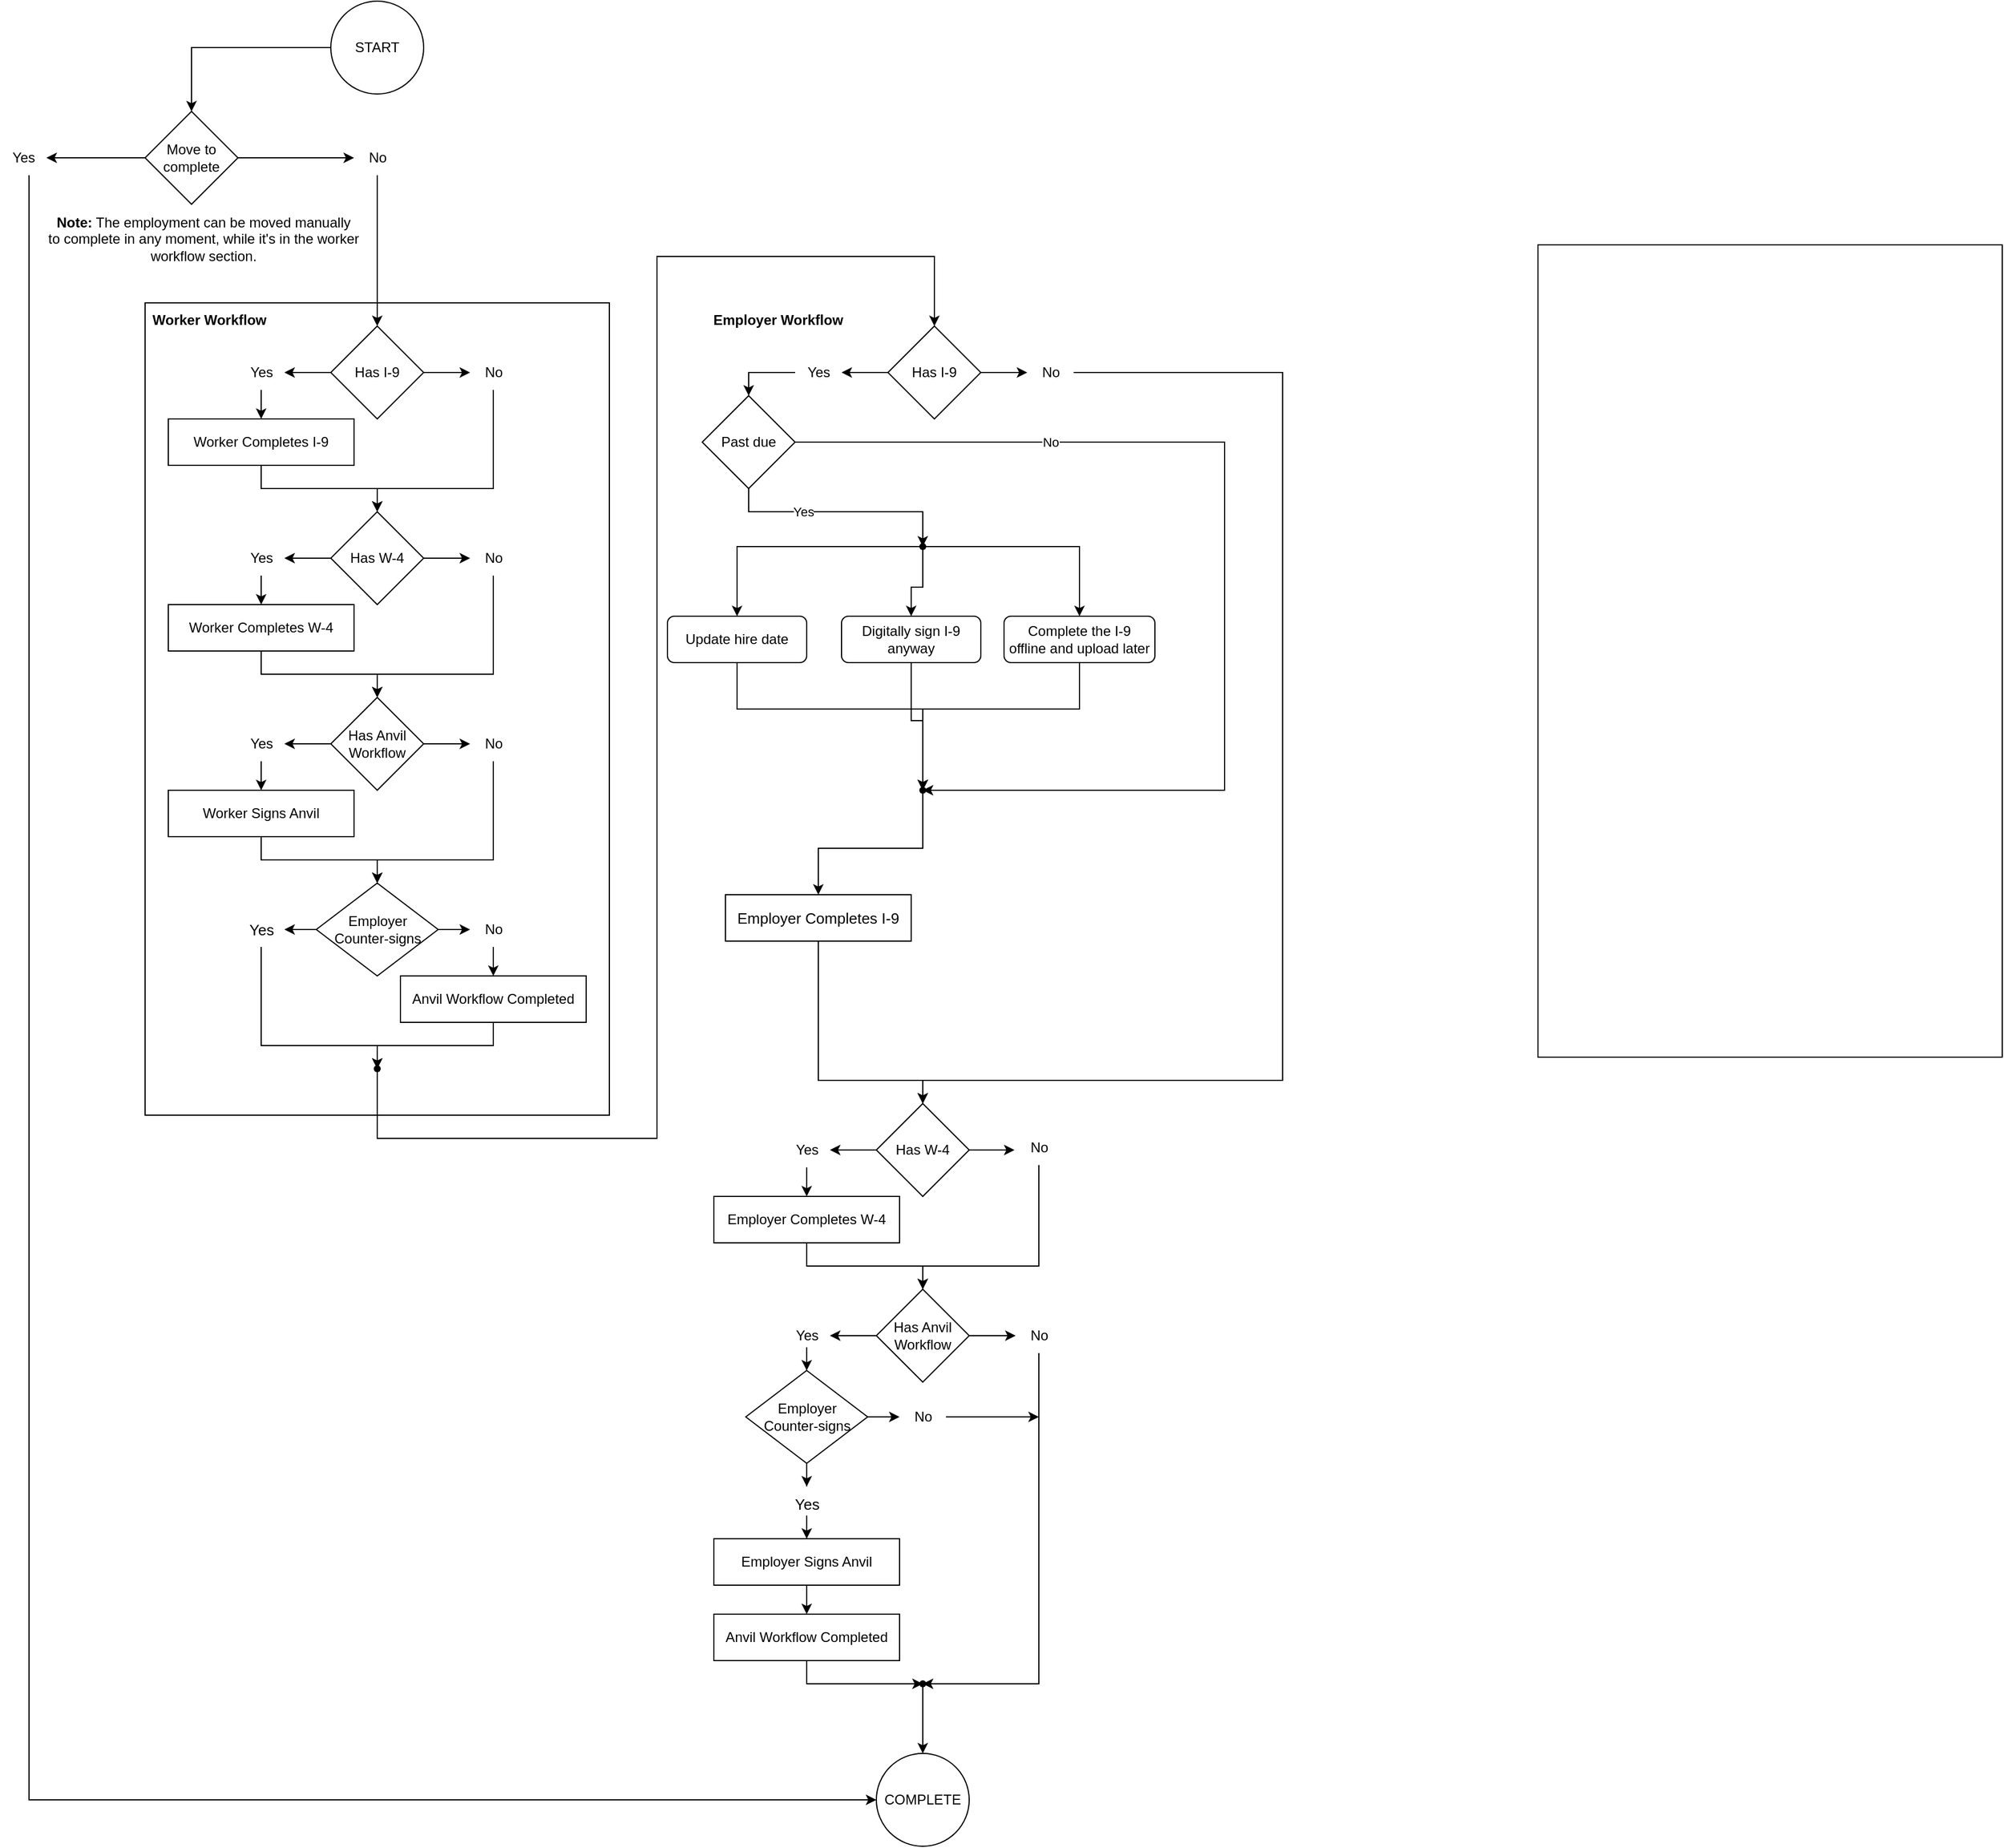 <mxfile version="24.6.0" type="github">
  <diagram name="Page-1" id="mbVQlB_5lh4jTQNmV8JY">
    <mxGraphModel dx="1434" dy="1894" grid="1" gridSize="10" guides="1" tooltips="1" connect="1" arrows="1" fold="1" page="1" pageScale="1" pageWidth="850" pageHeight="1100" math="0" shadow="0">
      <root>
        <mxCell id="0" />
        <mxCell id="1" parent="0" />
        <mxCell id="wu20T2DJF-u065mbQEqq-54" value="" style="whiteSpace=wrap;html=1;" vertex="1" parent="1">
          <mxGeometry x="1360" y="130" width="400" height="700" as="geometry" />
        </mxCell>
        <mxCell id="wu20T2DJF-u065mbQEqq-53" value="" style="whiteSpace=wrap;html=1;" vertex="1" parent="1">
          <mxGeometry x="160" y="180" width="400" height="700" as="geometry" />
        </mxCell>
        <mxCell id="wu20T2DJF-u065mbQEqq-4" style="edgeStyle=orthogonalEdgeStyle;rounded=0;orthogonalLoop=1;jettySize=auto;html=1;" edge="1" parent="1" source="wu20T2DJF-u065mbQEqq-107" target="wu20T2DJF-u065mbQEqq-109">
          <mxGeometry relative="1" as="geometry">
            <mxPoint x="360" y="80" as="targetPoint" />
          </mxGeometry>
        </mxCell>
        <mxCell id="wu20T2DJF-u065mbQEqq-1" value="&lt;div&gt;START&lt;/div&gt;" style="ellipse;whiteSpace=wrap;html=1;" vertex="1" parent="1">
          <mxGeometry x="320" y="-80" width="80" height="80" as="geometry" />
        </mxCell>
        <mxCell id="wu20T2DJF-u065mbQEqq-2" value="&lt;div&gt;COMPLETE&lt;/div&gt;" style="ellipse;whiteSpace=wrap;html=1;" vertex="1" parent="1">
          <mxGeometry x="790" y="1430" width="80" height="80" as="geometry" />
        </mxCell>
        <mxCell id="wu20T2DJF-u065mbQEqq-7" style="edgeStyle=orthogonalEdgeStyle;rounded=0;orthogonalLoop=1;jettySize=auto;html=1;exitX=0;exitY=0.5;exitDx=0;exitDy=0;" edge="1" parent="1" source="wu20T2DJF-u065mbQEqq-6">
          <mxGeometry relative="1" as="geometry">
            <mxPoint x="280" y="240" as="targetPoint" />
          </mxGeometry>
        </mxCell>
        <mxCell id="wu20T2DJF-u065mbQEqq-9" style="edgeStyle=orthogonalEdgeStyle;rounded=0;orthogonalLoop=1;jettySize=auto;html=1;exitX=1;exitY=0.5;exitDx=0;exitDy=0;" edge="1" parent="1" source="wu20T2DJF-u065mbQEqq-6" target="wu20T2DJF-u065mbQEqq-10">
          <mxGeometry relative="1" as="geometry">
            <mxPoint x="440" y="240" as="targetPoint" />
          </mxGeometry>
        </mxCell>
        <mxCell id="wu20T2DJF-u065mbQEqq-6" value="&lt;div&gt;Has I-9&lt;/div&gt;" style="rhombus;whiteSpace=wrap;html=1;" vertex="1" parent="1">
          <mxGeometry x="320" y="200" width="80" height="80" as="geometry" />
        </mxCell>
        <mxCell id="wu20T2DJF-u065mbQEqq-18" style="edgeStyle=orthogonalEdgeStyle;rounded=0;orthogonalLoop=1;jettySize=auto;html=1;entryX=0.5;entryY=0;entryDx=0;entryDy=0;" edge="1" parent="1" source="wu20T2DJF-u065mbQEqq-8" target="wu20T2DJF-u065mbQEqq-11">
          <mxGeometry relative="1" as="geometry" />
        </mxCell>
        <mxCell id="wu20T2DJF-u065mbQEqq-8" value="Yes" style="text;html=1;align=center;verticalAlign=middle;resizable=0;points=[];autosize=1;strokeColor=none;fillColor=none;" vertex="1" parent="1">
          <mxGeometry x="240" y="225" width="40" height="30" as="geometry" />
        </mxCell>
        <mxCell id="wu20T2DJF-u065mbQEqq-17" style="edgeStyle=orthogonalEdgeStyle;rounded=0;orthogonalLoop=1;jettySize=auto;html=1;entryX=0.5;entryY=0;entryDx=0;entryDy=0;" edge="1" parent="1" source="wu20T2DJF-u065mbQEqq-10" target="wu20T2DJF-u065mbQEqq-16">
          <mxGeometry relative="1" as="geometry">
            <mxPoint x="530" y="400" as="targetPoint" />
            <Array as="points">
              <mxPoint x="460" y="340" />
              <mxPoint x="360" y="340" />
            </Array>
          </mxGeometry>
        </mxCell>
        <mxCell id="wu20T2DJF-u065mbQEqq-10" value="&lt;div&gt;No&lt;/div&gt;" style="text;html=1;align=center;verticalAlign=middle;resizable=0;points=[];autosize=1;strokeColor=none;fillColor=none;" vertex="1" parent="1">
          <mxGeometry x="440" y="225" width="40" height="30" as="geometry" />
        </mxCell>
        <mxCell id="wu20T2DJF-u065mbQEqq-19" style="edgeStyle=orthogonalEdgeStyle;rounded=0;orthogonalLoop=1;jettySize=auto;html=1;entryX=0.5;entryY=0;entryDx=0;entryDy=0;" edge="1" parent="1" source="wu20T2DJF-u065mbQEqq-11" target="wu20T2DJF-u065mbQEqq-16">
          <mxGeometry relative="1" as="geometry">
            <Array as="points">
              <mxPoint x="260" y="340" />
              <mxPoint x="360" y="340" />
            </Array>
          </mxGeometry>
        </mxCell>
        <mxCell id="wu20T2DJF-u065mbQEqq-11" value="&lt;div&gt;Worker Completes I-9&lt;/div&gt;" style="whiteSpace=wrap;html=1;" vertex="1" parent="1">
          <mxGeometry x="180" y="280" width="160" height="40" as="geometry" />
        </mxCell>
        <mxCell id="wu20T2DJF-u065mbQEqq-31" style="edgeStyle=orthogonalEdgeStyle;rounded=0;orthogonalLoop=1;jettySize=auto;html=1;" edge="1" parent="1" source="wu20T2DJF-u065mbQEqq-12" target="wu20T2DJF-u065mbQEqq-30">
          <mxGeometry relative="1" as="geometry">
            <Array as="points">
              <mxPoint x="260" y="500" />
              <mxPoint x="360" y="500" />
            </Array>
          </mxGeometry>
        </mxCell>
        <mxCell id="wu20T2DJF-u065mbQEqq-12" value="Worker Completes W-4" style="whiteSpace=wrap;html=1;" vertex="1" parent="1">
          <mxGeometry x="180" y="440" width="160" height="40" as="geometry" />
        </mxCell>
        <mxCell id="wu20T2DJF-u065mbQEqq-24" style="edgeStyle=orthogonalEdgeStyle;rounded=0;orthogonalLoop=1;jettySize=auto;html=1;" edge="1" parent="1" source="wu20T2DJF-u065mbQEqq-16" target="wu20T2DJF-u065mbQEqq-22">
          <mxGeometry relative="1" as="geometry" />
        </mxCell>
        <mxCell id="wu20T2DJF-u065mbQEqq-16" value="&lt;div&gt;Has W-4&lt;br&gt;&lt;/div&gt;" style="rhombus;whiteSpace=wrap;html=1;" vertex="1" parent="1">
          <mxGeometry x="320" y="360" width="80" height="80" as="geometry" />
        </mxCell>
        <mxCell id="wu20T2DJF-u065mbQEqq-21" style="edgeStyle=orthogonalEdgeStyle;rounded=0;orthogonalLoop=1;jettySize=auto;html=1;exitX=1;exitY=0.5;exitDx=0;exitDy=0;" edge="1" parent="1" target="wu20T2DJF-u065mbQEqq-23" source="wu20T2DJF-u065mbQEqq-16">
          <mxGeometry relative="1" as="geometry">
            <mxPoint x="450" y="425" as="targetPoint" />
            <mxPoint x="410" y="425" as="sourcePoint" />
          </mxGeometry>
        </mxCell>
        <mxCell id="wu20T2DJF-u065mbQEqq-26" style="edgeStyle=orthogonalEdgeStyle;rounded=0;orthogonalLoop=1;jettySize=auto;html=1;entryX=0.5;entryY=0;entryDx=0;entryDy=0;" edge="1" parent="1" source="wu20T2DJF-u065mbQEqq-22" target="wu20T2DJF-u065mbQEqq-12">
          <mxGeometry relative="1" as="geometry" />
        </mxCell>
        <mxCell id="wu20T2DJF-u065mbQEqq-22" value="Yes" style="text;html=1;align=center;verticalAlign=middle;resizable=0;points=[];autosize=1;strokeColor=none;fillColor=none;" vertex="1" parent="1">
          <mxGeometry x="240" y="385" width="40" height="30" as="geometry" />
        </mxCell>
        <mxCell id="wu20T2DJF-u065mbQEqq-32" style="edgeStyle=orthogonalEdgeStyle;rounded=0;orthogonalLoop=1;jettySize=auto;html=1;entryX=0.5;entryY=0;entryDx=0;entryDy=0;" edge="1" parent="1" source="wu20T2DJF-u065mbQEqq-23" target="wu20T2DJF-u065mbQEqq-30">
          <mxGeometry relative="1" as="geometry">
            <Array as="points">
              <mxPoint x="460" y="500" />
              <mxPoint x="360" y="500" />
            </Array>
          </mxGeometry>
        </mxCell>
        <mxCell id="wu20T2DJF-u065mbQEqq-23" value="&lt;div&gt;No&lt;/div&gt;" style="text;html=1;align=center;verticalAlign=middle;resizable=0;points=[];autosize=1;strokeColor=none;fillColor=none;" vertex="1" parent="1">
          <mxGeometry x="440" y="385" width="40" height="30" as="geometry" />
        </mxCell>
        <mxCell id="wu20T2DJF-u065mbQEqq-29" value="&lt;div&gt;Worker Workflow&lt;/div&gt;" style="text;html=1;align=center;verticalAlign=middle;resizable=0;points=[];autosize=1;strokeColor=none;fillColor=none;fontStyle=1" vertex="1" parent="1">
          <mxGeometry x="160" y="180" width="110" height="30" as="geometry" />
        </mxCell>
        <mxCell id="wu20T2DJF-u065mbQEqq-35" style="edgeStyle=orthogonalEdgeStyle;rounded=0;orthogonalLoop=1;jettySize=auto;html=1;" edge="1" parent="1" source="wu20T2DJF-u065mbQEqq-30" target="wu20T2DJF-u065mbQEqq-34">
          <mxGeometry relative="1" as="geometry" />
        </mxCell>
        <mxCell id="wu20T2DJF-u065mbQEqq-36" style="edgeStyle=orthogonalEdgeStyle;rounded=0;orthogonalLoop=1;jettySize=auto;html=1;" edge="1" parent="1" source="wu20T2DJF-u065mbQEqq-30" target="wu20T2DJF-u065mbQEqq-33">
          <mxGeometry relative="1" as="geometry" />
        </mxCell>
        <mxCell id="wu20T2DJF-u065mbQEqq-30" value="&lt;div&gt;Has Anvil Workflow&lt;br&gt;&lt;/div&gt;" style="rhombus;whiteSpace=wrap;html=1;" vertex="1" parent="1">
          <mxGeometry x="320" y="520" width="80" height="80" as="geometry" />
        </mxCell>
        <mxCell id="wu20T2DJF-u065mbQEqq-38" style="edgeStyle=orthogonalEdgeStyle;rounded=0;orthogonalLoop=1;jettySize=auto;html=1;entryX=0.5;entryY=0;entryDx=0;entryDy=0;" edge="1" parent="1" source="wu20T2DJF-u065mbQEqq-33" target="wu20T2DJF-u065mbQEqq-37">
          <mxGeometry relative="1" as="geometry" />
        </mxCell>
        <mxCell id="wu20T2DJF-u065mbQEqq-33" value="&lt;div&gt;Yes&lt;/div&gt;" style="text;html=1;align=center;verticalAlign=middle;resizable=0;points=[];autosize=1;strokeColor=none;fillColor=none;" vertex="1" parent="1">
          <mxGeometry x="240" y="545" width="40" height="30" as="geometry" />
        </mxCell>
        <mxCell id="wu20T2DJF-u065mbQEqq-42" style="edgeStyle=orthogonalEdgeStyle;rounded=0;orthogonalLoop=1;jettySize=auto;html=1;entryX=0.5;entryY=0;entryDx=0;entryDy=0;" edge="1" parent="1" source="wu20T2DJF-u065mbQEqq-34" target="wu20T2DJF-u065mbQEqq-39">
          <mxGeometry relative="1" as="geometry">
            <Array as="points">
              <mxPoint x="460" y="660" />
              <mxPoint x="360" y="660" />
            </Array>
          </mxGeometry>
        </mxCell>
        <mxCell id="wu20T2DJF-u065mbQEqq-34" value="&lt;div&gt;No&lt;/div&gt;" style="text;html=1;align=center;verticalAlign=middle;resizable=0;points=[];autosize=1;strokeColor=none;fillColor=none;" vertex="1" parent="1">
          <mxGeometry x="440" y="545" width="40" height="30" as="geometry" />
        </mxCell>
        <mxCell id="wu20T2DJF-u065mbQEqq-40" style="edgeStyle=orthogonalEdgeStyle;rounded=0;orthogonalLoop=1;jettySize=auto;html=1;entryX=0.5;entryY=0;entryDx=0;entryDy=0;" edge="1" parent="1" source="wu20T2DJF-u065mbQEqq-37" target="wu20T2DJF-u065mbQEqq-39">
          <mxGeometry relative="1" as="geometry" />
        </mxCell>
        <mxCell id="wu20T2DJF-u065mbQEqq-37" value="Worker Signs Anvil" style="whiteSpace=wrap;html=1;" vertex="1" parent="1">
          <mxGeometry x="180" y="600" width="160" height="40" as="geometry" />
        </mxCell>
        <mxCell id="wu20T2DJF-u065mbQEqq-46" style="edgeStyle=orthogonalEdgeStyle;rounded=0;orthogonalLoop=1;jettySize=auto;html=1;" edge="1" parent="1" source="wu20T2DJF-u065mbQEqq-39" target="wu20T2DJF-u065mbQEqq-44">
          <mxGeometry relative="1" as="geometry" />
        </mxCell>
        <mxCell id="wu20T2DJF-u065mbQEqq-47" style="edgeStyle=orthogonalEdgeStyle;rounded=0;orthogonalLoop=1;jettySize=auto;html=1;" edge="1" parent="1" source="wu20T2DJF-u065mbQEqq-39" target="wu20T2DJF-u065mbQEqq-45">
          <mxGeometry relative="1" as="geometry" />
        </mxCell>
        <mxCell id="wu20T2DJF-u065mbQEqq-39" value="&lt;div&gt;Employer&lt;/div&gt;&lt;div&gt;Counter-signs&lt;br&gt;&lt;/div&gt;" style="rhombus;whiteSpace=wrap;html=1;" vertex="1" parent="1">
          <mxGeometry x="307.5" y="680" width="105" height="80" as="geometry" />
        </mxCell>
        <mxCell id="wu20T2DJF-u065mbQEqq-50" style="edgeStyle=orthogonalEdgeStyle;rounded=0;orthogonalLoop=1;jettySize=auto;html=1;entryX=0.25;entryY=0.65;entryDx=0;entryDy=0;entryPerimeter=0;" edge="1" parent="1" source="wu20T2DJF-u065mbQEqq-44" target="wu20T2DJF-u065mbQEqq-51">
          <mxGeometry relative="1" as="geometry">
            <mxPoint x="260" y="850" as="targetPoint" />
            <Array as="points">
              <mxPoint x="260" y="820" />
              <mxPoint x="360" y="820" />
            </Array>
          </mxGeometry>
        </mxCell>
        <mxCell id="wu20T2DJF-u065mbQEqq-44" value="Yes" style="text;html=1;align=center;verticalAlign=middle;resizable=0;points=[];autosize=1;strokeColor=none;fillColor=none;fontSize=13;" vertex="1" parent="1">
          <mxGeometry x="240" y="705" width="40" height="30" as="geometry" />
        </mxCell>
        <mxCell id="wu20T2DJF-u065mbQEqq-49" style="edgeStyle=orthogonalEdgeStyle;rounded=0;orthogonalLoop=1;jettySize=auto;html=1;entryX=0.5;entryY=0;entryDx=0;entryDy=0;" edge="1" parent="1" source="wu20T2DJF-u065mbQEqq-45" target="wu20T2DJF-u065mbQEqq-48">
          <mxGeometry relative="1" as="geometry" />
        </mxCell>
        <mxCell id="wu20T2DJF-u065mbQEqq-45" value="No" style="text;html=1;align=center;verticalAlign=middle;resizable=0;points=[];autosize=1;strokeColor=none;fillColor=none;" vertex="1" parent="1">
          <mxGeometry x="440" y="705" width="40" height="30" as="geometry" />
        </mxCell>
        <mxCell id="wu20T2DJF-u065mbQEqq-52" style="edgeStyle=orthogonalEdgeStyle;rounded=0;orthogonalLoop=1;jettySize=auto;html=1;" edge="1" parent="1" source="wu20T2DJF-u065mbQEqq-48" target="wu20T2DJF-u065mbQEqq-51">
          <mxGeometry relative="1" as="geometry">
            <Array as="points">
              <mxPoint x="460" y="820" />
              <mxPoint x="360" y="820" />
            </Array>
          </mxGeometry>
        </mxCell>
        <mxCell id="wu20T2DJF-u065mbQEqq-48" value="Anvil Workflow Completed" style="whiteSpace=wrap;html=1;" vertex="1" parent="1">
          <mxGeometry x="380" y="760" width="160" height="40" as="geometry" />
        </mxCell>
        <mxCell id="wu20T2DJF-u065mbQEqq-94" style="edgeStyle=orthogonalEdgeStyle;rounded=0;orthogonalLoop=1;jettySize=auto;html=1;entryX=0.5;entryY=0;entryDx=0;entryDy=0;" edge="1" parent="1" source="wu20T2DJF-u065mbQEqq-51" target="wu20T2DJF-u065mbQEqq-58">
          <mxGeometry relative="1" as="geometry">
            <mxPoint x="840" y="140" as="targetPoint" />
            <Array as="points">
              <mxPoint x="360" y="900" />
              <mxPoint x="601" y="900" />
              <mxPoint x="601" y="140" />
              <mxPoint x="840" y="140" />
            </Array>
          </mxGeometry>
        </mxCell>
        <mxCell id="wu20T2DJF-u065mbQEqq-51" value="" style="shape=waypoint;sketch=0;size=6;pointerEvents=1;points=[];fillColor=none;resizable=0;rotatable=0;perimeter=centerPerimeter;snapToPoint=1;" vertex="1" parent="1">
          <mxGeometry x="350" y="830" width="20" height="20" as="geometry" />
        </mxCell>
        <mxCell id="wu20T2DJF-u065mbQEqq-56" style="edgeStyle=orthogonalEdgeStyle;rounded=0;orthogonalLoop=1;jettySize=auto;html=1;exitX=0;exitY=0.5;exitDx=0;exitDy=0;" edge="1" parent="1" source="wu20T2DJF-u065mbQEqq-58">
          <mxGeometry relative="1" as="geometry">
            <mxPoint x="760" y="240" as="targetPoint" />
          </mxGeometry>
        </mxCell>
        <mxCell id="wu20T2DJF-u065mbQEqq-57" style="edgeStyle=orthogonalEdgeStyle;rounded=0;orthogonalLoop=1;jettySize=auto;html=1;exitX=1;exitY=0.5;exitDx=0;exitDy=0;" edge="1" parent="1" source="wu20T2DJF-u065mbQEqq-58" target="wu20T2DJF-u065mbQEqq-62">
          <mxGeometry relative="1" as="geometry">
            <mxPoint x="920" y="240" as="targetPoint" />
          </mxGeometry>
        </mxCell>
        <mxCell id="wu20T2DJF-u065mbQEqq-58" value="&lt;div&gt;Has I-9&lt;/div&gt;" style="rhombus;whiteSpace=wrap;html=1;" vertex="1" parent="1">
          <mxGeometry x="800" y="200" width="80" height="80" as="geometry" />
        </mxCell>
        <mxCell id="wu20T2DJF-u065mbQEqq-130" style="edgeStyle=orthogonalEdgeStyle;rounded=0;orthogonalLoop=1;jettySize=auto;html=1;entryX=0.5;entryY=0;entryDx=0;entryDy=0;" edge="1" parent="1" source="wu20T2DJF-u065mbQEqq-60" target="wu20T2DJF-u065mbQEqq-119">
          <mxGeometry relative="1" as="geometry">
            <Array as="points">
              <mxPoint x="680" y="240" />
            </Array>
          </mxGeometry>
        </mxCell>
        <mxCell id="wu20T2DJF-u065mbQEqq-60" value="Yes" style="text;html=1;align=center;verticalAlign=middle;resizable=0;points=[];autosize=1;strokeColor=none;fillColor=none;" vertex="1" parent="1">
          <mxGeometry x="720" y="225" width="40" height="30" as="geometry" />
        </mxCell>
        <mxCell id="wu20T2DJF-u065mbQEqq-61" style="edgeStyle=orthogonalEdgeStyle;rounded=0;orthogonalLoop=1;jettySize=auto;html=1;entryX=0.5;entryY=0;entryDx=0;entryDy=0;" edge="1" parent="1" source="wu20T2DJF-u065mbQEqq-62" target="wu20T2DJF-u065mbQEqq-68">
          <mxGeometry relative="1" as="geometry">
            <mxPoint x="1010" y="400" as="targetPoint" />
            <Array as="points">
              <mxPoint x="1140" y="240" />
              <mxPoint x="1140" y="850" />
              <mxPoint x="830" y="850" />
            </Array>
          </mxGeometry>
        </mxCell>
        <mxCell id="wu20T2DJF-u065mbQEqq-62" value="&lt;div&gt;No&lt;/div&gt;" style="text;html=1;align=center;verticalAlign=middle;resizable=0;points=[];autosize=1;strokeColor=none;fillColor=none;" vertex="1" parent="1">
          <mxGeometry x="920" y="225" width="40" height="30" as="geometry" />
        </mxCell>
        <mxCell id="wu20T2DJF-u065mbQEqq-63" style="edgeStyle=orthogonalEdgeStyle;rounded=0;orthogonalLoop=1;jettySize=auto;html=1;entryX=0.5;entryY=0;entryDx=0;entryDy=0;exitX=0.5;exitY=1;exitDx=0;exitDy=0;" edge="1" parent="1" source="wu20T2DJF-u065mbQEqq-64" target="wu20T2DJF-u065mbQEqq-68">
          <mxGeometry relative="1" as="geometry">
            <Array as="points">
              <mxPoint x="740" y="850" />
              <mxPoint x="830" y="850" />
            </Array>
            <mxPoint x="730" y="830" as="sourcePoint" />
          </mxGeometry>
        </mxCell>
        <mxCell id="wu20T2DJF-u065mbQEqq-64" value="&lt;div&gt;Employer Completes I-9&lt;/div&gt;" style="whiteSpace=wrap;html=1;fontSize=13;" vertex="1" parent="1">
          <mxGeometry x="660" y="690" width="160" height="40" as="geometry" />
        </mxCell>
        <mxCell id="wu20T2DJF-u065mbQEqq-65" style="edgeStyle=orthogonalEdgeStyle;rounded=0;orthogonalLoop=1;jettySize=auto;html=1;" edge="1" parent="1" source="wu20T2DJF-u065mbQEqq-66" target="wu20T2DJF-u065mbQEqq-77">
          <mxGeometry relative="1" as="geometry">
            <Array as="points">
              <mxPoint x="730" y="1010" />
              <mxPoint x="830" y="1010" />
            </Array>
          </mxGeometry>
        </mxCell>
        <mxCell id="wu20T2DJF-u065mbQEqq-66" value="Employer Completes W-4" style="whiteSpace=wrap;html=1;" vertex="1" parent="1">
          <mxGeometry x="650" y="950" width="160" height="40" as="geometry" />
        </mxCell>
        <mxCell id="wu20T2DJF-u065mbQEqq-67" style="edgeStyle=orthogonalEdgeStyle;rounded=0;orthogonalLoop=1;jettySize=auto;html=1;" edge="1" parent="1" source="wu20T2DJF-u065mbQEqq-68" target="wu20T2DJF-u065mbQEqq-71">
          <mxGeometry relative="1" as="geometry" />
        </mxCell>
        <mxCell id="wu20T2DJF-u065mbQEqq-68" value="&lt;div&gt;Has W-4&lt;br&gt;&lt;/div&gt;" style="rhombus;whiteSpace=wrap;html=1;" vertex="1" parent="1">
          <mxGeometry x="790" y="870" width="80" height="80" as="geometry" />
        </mxCell>
        <mxCell id="wu20T2DJF-u065mbQEqq-69" style="edgeStyle=orthogonalEdgeStyle;rounded=0;orthogonalLoop=1;jettySize=auto;html=1;exitX=1;exitY=0.5;exitDx=0;exitDy=0;entryX=-0.025;entryY=0.567;entryDx=0;entryDy=0;entryPerimeter=0;" edge="1" parent="1" source="wu20T2DJF-u065mbQEqq-68" target="wu20T2DJF-u065mbQEqq-73">
          <mxGeometry relative="1" as="geometry">
            <mxPoint x="910" y="910" as="targetPoint" />
            <mxPoint x="880" y="935" as="sourcePoint" />
          </mxGeometry>
        </mxCell>
        <mxCell id="wu20T2DJF-u065mbQEqq-70" style="edgeStyle=orthogonalEdgeStyle;rounded=0;orthogonalLoop=1;jettySize=auto;html=1;entryX=0.5;entryY=0;entryDx=0;entryDy=0;" edge="1" parent="1" source="wu20T2DJF-u065mbQEqq-71" target="wu20T2DJF-u065mbQEqq-66">
          <mxGeometry relative="1" as="geometry" />
        </mxCell>
        <mxCell id="wu20T2DJF-u065mbQEqq-71" value="Yes" style="text;html=1;align=center;verticalAlign=middle;resizable=0;points=[];autosize=1;strokeColor=none;fillColor=none;" vertex="1" parent="1">
          <mxGeometry x="710" y="895" width="40" height="30" as="geometry" />
        </mxCell>
        <mxCell id="wu20T2DJF-u065mbQEqq-72" style="edgeStyle=orthogonalEdgeStyle;rounded=0;orthogonalLoop=1;jettySize=auto;html=1;entryX=0.5;entryY=0;entryDx=0;entryDy=0;" edge="1" parent="1" source="wu20T2DJF-u065mbQEqq-73" target="wu20T2DJF-u065mbQEqq-77">
          <mxGeometry relative="1" as="geometry">
            <Array as="points">
              <mxPoint x="930" y="1010" />
              <mxPoint x="830" y="1010" />
            </Array>
            <mxPoint x="930" y="925" as="sourcePoint" />
          </mxGeometry>
        </mxCell>
        <mxCell id="wu20T2DJF-u065mbQEqq-73" value="&lt;div&gt;No&lt;/div&gt;" style="text;html=1;align=center;verticalAlign=middle;resizable=0;points=[];autosize=1;strokeColor=none;fillColor=none;" vertex="1" parent="1">
          <mxGeometry x="910" y="893" width="40" height="30" as="geometry" />
        </mxCell>
        <mxCell id="wu20T2DJF-u065mbQEqq-74" value="&lt;div&gt;Employer Workflow&lt;/div&gt;" style="text;html=1;align=center;verticalAlign=middle;resizable=0;points=[];autosize=1;strokeColor=none;fillColor=none;fontStyle=1" vertex="1" parent="1">
          <mxGeometry x="640" y="180" width="130" height="30" as="geometry" />
        </mxCell>
        <mxCell id="wu20T2DJF-u065mbQEqq-75" style="edgeStyle=orthogonalEdgeStyle;rounded=0;orthogonalLoop=1;jettySize=auto;html=1;" edge="1" parent="1" source="wu20T2DJF-u065mbQEqq-77" target="wu20T2DJF-u065mbQEqq-81">
          <mxGeometry relative="1" as="geometry">
            <mxPoint x="910" y="1070" as="targetPoint" />
          </mxGeometry>
        </mxCell>
        <mxCell id="wu20T2DJF-u065mbQEqq-76" style="edgeStyle=orthogonalEdgeStyle;rounded=0;orthogonalLoop=1;jettySize=auto;html=1;" edge="1" parent="1" source="wu20T2DJF-u065mbQEqq-77" target="wu20T2DJF-u065mbQEqq-79">
          <mxGeometry relative="1" as="geometry" />
        </mxCell>
        <mxCell id="wu20T2DJF-u065mbQEqq-77" value="&lt;div&gt;Has Anvil Workflow&lt;br&gt;&lt;/div&gt;" style="rhombus;whiteSpace=wrap;html=1;" vertex="1" parent="1">
          <mxGeometry x="790" y="1030" width="80" height="80" as="geometry" />
        </mxCell>
        <mxCell id="wu20T2DJF-u065mbQEqq-78" style="edgeStyle=orthogonalEdgeStyle;rounded=0;orthogonalLoop=1;jettySize=auto;html=1;entryX=0.5;entryY=0;entryDx=0;entryDy=0;" edge="1" parent="1" source="wu20T2DJF-u065mbQEqq-79" target="wu20T2DJF-u065mbQEqq-86">
          <mxGeometry relative="1" as="geometry">
            <mxPoint x="730" y="1110" as="targetPoint" />
          </mxGeometry>
        </mxCell>
        <mxCell id="wu20T2DJF-u065mbQEqq-79" value="&lt;div&gt;Yes&lt;/div&gt;" style="text;html=1;align=center;verticalAlign=middle;resizable=0;points=[];autosize=1;strokeColor=none;fillColor=none;" vertex="1" parent="1">
          <mxGeometry x="710" y="1055" width="40" height="30" as="geometry" />
        </mxCell>
        <mxCell id="wu20T2DJF-u065mbQEqq-102" style="edgeStyle=orthogonalEdgeStyle;rounded=0;orthogonalLoop=1;jettySize=auto;html=1;" edge="1" parent="1" source="wu20T2DJF-u065mbQEqq-81" target="wu20T2DJF-u065mbQEqq-93">
          <mxGeometry relative="1" as="geometry">
            <mxPoint x="930" y="1085" as="sourcePoint" />
            <Array as="points">
              <mxPoint x="930" y="1370" />
            </Array>
          </mxGeometry>
        </mxCell>
        <mxCell id="wu20T2DJF-u065mbQEqq-81" value="&lt;div&gt;No&lt;/div&gt;" style="text;html=1;align=center;verticalAlign=middle;resizable=0;points=[];autosize=1;strokeColor=none;fillColor=none;" vertex="1" parent="1">
          <mxGeometry x="910" y="1055" width="40" height="30" as="geometry" />
        </mxCell>
        <mxCell id="wu20T2DJF-u065mbQEqq-95" style="edgeStyle=orthogonalEdgeStyle;rounded=0;orthogonalLoop=1;jettySize=auto;html=1;" edge="1" parent="1" source="wu20T2DJF-u065mbQEqq-86" target="wu20T2DJF-u065mbQEqq-88">
          <mxGeometry relative="1" as="geometry" />
        </mxCell>
        <mxCell id="wu20T2DJF-u065mbQEqq-104" style="edgeStyle=orthogonalEdgeStyle;rounded=0;orthogonalLoop=1;jettySize=auto;html=1;" edge="1" parent="1" source="wu20T2DJF-u065mbQEqq-86" target="wu20T2DJF-u065mbQEqq-103">
          <mxGeometry relative="1" as="geometry" />
        </mxCell>
        <mxCell id="wu20T2DJF-u065mbQEqq-86" value="&lt;div&gt;Employer&lt;/div&gt;&lt;div&gt;Counter-signs&lt;br&gt;&lt;/div&gt;" style="rhombus;whiteSpace=wrap;html=1;" vertex="1" parent="1">
          <mxGeometry x="677.5" y="1100" width="105" height="80" as="geometry" />
        </mxCell>
        <mxCell id="wu20T2DJF-u065mbQEqq-97" style="edgeStyle=orthogonalEdgeStyle;rounded=0;orthogonalLoop=1;jettySize=auto;html=1;entryX=0.5;entryY=0;entryDx=0;entryDy=0;" edge="1" parent="1" source="wu20T2DJF-u065mbQEqq-88" target="wu20T2DJF-u065mbQEqq-96">
          <mxGeometry relative="1" as="geometry" />
        </mxCell>
        <mxCell id="wu20T2DJF-u065mbQEqq-88" value="Yes" style="text;html=1;align=center;verticalAlign=middle;resizable=0;points=[];autosize=1;strokeColor=none;fillColor=none;fontSize=13;" vertex="1" parent="1">
          <mxGeometry x="710" y="1200" width="40" height="30" as="geometry" />
        </mxCell>
        <mxCell id="wu20T2DJF-u065mbQEqq-100" style="edgeStyle=orthogonalEdgeStyle;rounded=0;orthogonalLoop=1;jettySize=auto;html=1;" edge="1" parent="1" source="wu20T2DJF-u065mbQEqq-93" target="wu20T2DJF-u065mbQEqq-2">
          <mxGeometry relative="1" as="geometry" />
        </mxCell>
        <mxCell id="wu20T2DJF-u065mbQEqq-93" value="" style="shape=waypoint;sketch=0;size=6;pointerEvents=1;points=[];fillColor=none;resizable=0;rotatable=0;perimeter=centerPerimeter;snapToPoint=1;" vertex="1" parent="1">
          <mxGeometry x="820" y="1360" width="20" height="20" as="geometry" />
        </mxCell>
        <mxCell id="wu20T2DJF-u065mbQEqq-99" style="edgeStyle=orthogonalEdgeStyle;rounded=0;orthogonalLoop=1;jettySize=auto;html=1;" edge="1" parent="1" source="wu20T2DJF-u065mbQEqq-96" target="wu20T2DJF-u065mbQEqq-98">
          <mxGeometry relative="1" as="geometry" />
        </mxCell>
        <mxCell id="wu20T2DJF-u065mbQEqq-96" value="Employer Signs Anvil" style="whiteSpace=wrap;html=1;" vertex="1" parent="1">
          <mxGeometry x="650" y="1245" width="160" height="40" as="geometry" />
        </mxCell>
        <mxCell id="wu20T2DJF-u065mbQEqq-101" style="edgeStyle=orthogonalEdgeStyle;rounded=0;orthogonalLoop=1;jettySize=auto;html=1;exitX=0.5;exitY=1;exitDx=0;exitDy=0;" edge="1" parent="1" source="wu20T2DJF-u065mbQEqq-98" target="wu20T2DJF-u065mbQEqq-93">
          <mxGeometry relative="1" as="geometry" />
        </mxCell>
        <mxCell id="wu20T2DJF-u065mbQEqq-98" value="Anvil Workflow Completed" style="whiteSpace=wrap;html=1;" vertex="1" parent="1">
          <mxGeometry x="650" y="1310" width="160" height="40" as="geometry" />
        </mxCell>
        <mxCell id="wu20T2DJF-u065mbQEqq-105" style="edgeStyle=orthogonalEdgeStyle;rounded=0;orthogonalLoop=1;jettySize=auto;html=1;" edge="1" parent="1" source="wu20T2DJF-u065mbQEqq-103">
          <mxGeometry relative="1" as="geometry">
            <mxPoint x="930" y="1140.0" as="targetPoint" />
          </mxGeometry>
        </mxCell>
        <mxCell id="wu20T2DJF-u065mbQEqq-103" value="No" style="text;html=1;align=center;verticalAlign=middle;resizable=0;points=[];autosize=1;strokeColor=none;fillColor=none;" vertex="1" parent="1">
          <mxGeometry x="810" y="1125" width="40" height="30" as="geometry" />
        </mxCell>
        <mxCell id="wu20T2DJF-u065mbQEqq-108" value="" style="edgeStyle=orthogonalEdgeStyle;rounded=0;orthogonalLoop=1;jettySize=auto;html=1;entryX=0.5;entryY=0;entryDx=0;entryDy=0;" edge="1" parent="1" source="wu20T2DJF-u065mbQEqq-1" target="wu20T2DJF-u065mbQEqq-107">
          <mxGeometry relative="1" as="geometry">
            <mxPoint x="360" y="200" as="targetPoint" />
            <mxPoint x="360" as="sourcePoint" />
          </mxGeometry>
        </mxCell>
        <mxCell id="wu20T2DJF-u065mbQEqq-113" style="edgeStyle=orthogonalEdgeStyle;rounded=0;orthogonalLoop=1;jettySize=auto;html=1;" edge="1" parent="1" source="wu20T2DJF-u065mbQEqq-107" target="wu20T2DJF-u065mbQEqq-112">
          <mxGeometry relative="1" as="geometry" />
        </mxCell>
        <mxCell id="wu20T2DJF-u065mbQEqq-107" value="&lt;div&gt;Move to&lt;/div&gt;&lt;div&gt;complete&lt;br&gt;&lt;/div&gt;" style="rhombus;whiteSpace=wrap;html=1;" vertex="1" parent="1">
          <mxGeometry x="160" y="15" width="80" height="80" as="geometry" />
        </mxCell>
        <mxCell id="wu20T2DJF-u065mbQEqq-110" style="edgeStyle=orthogonalEdgeStyle;rounded=0;orthogonalLoop=1;jettySize=auto;html=1;entryX=0.5;entryY=0;entryDx=0;entryDy=0;" edge="1" parent="1" source="wu20T2DJF-u065mbQEqq-109" target="wu20T2DJF-u065mbQEqq-6">
          <mxGeometry relative="1" as="geometry" />
        </mxCell>
        <mxCell id="wu20T2DJF-u065mbQEqq-109" value="No" style="text;html=1;align=center;verticalAlign=middle;resizable=0;points=[];autosize=1;strokeColor=none;fillColor=none;" vertex="1" parent="1">
          <mxGeometry x="340" y="40" width="40" height="30" as="geometry" />
        </mxCell>
        <mxCell id="wu20T2DJF-u065mbQEqq-111" value="&lt;div&gt;&lt;b&gt;Note:&lt;/b&gt; The employment can be moved manually&lt;/div&gt;&lt;div&gt;to complete in any moment, while it&#39;s in the worker&lt;/div&gt;&lt;div&gt;workflow section.&lt;br&gt;&lt;/div&gt;" style="text;html=1;align=center;verticalAlign=middle;resizable=0;points=[];autosize=1;strokeColor=none;fillColor=none;" vertex="1" parent="1">
          <mxGeometry x="65" y="95" width="290" height="60" as="geometry" />
        </mxCell>
        <mxCell id="wu20T2DJF-u065mbQEqq-114" style="edgeStyle=orthogonalEdgeStyle;rounded=0;orthogonalLoop=1;jettySize=auto;html=1;entryX=0;entryY=0.5;entryDx=0;entryDy=0;" edge="1" parent="1" source="wu20T2DJF-u065mbQEqq-112" target="wu20T2DJF-u065mbQEqq-2">
          <mxGeometry relative="1" as="geometry">
            <mxPoint x="70" y="960" as="targetPoint" />
            <Array as="points">
              <mxPoint x="60" y="1470" />
            </Array>
          </mxGeometry>
        </mxCell>
        <mxCell id="wu20T2DJF-u065mbQEqq-112" value="Yes" style="text;html=1;align=center;verticalAlign=middle;resizable=0;points=[];autosize=1;strokeColor=none;fillColor=none;" vertex="1" parent="1">
          <mxGeometry x="35" y="40" width="40" height="30" as="geometry" />
        </mxCell>
        <mxCell id="wu20T2DJF-u065mbQEqq-121" style="edgeStyle=orthogonalEdgeStyle;rounded=0;orthogonalLoop=1;jettySize=auto;html=1;entryX=0.55;entryY=0.9;entryDx=0;entryDy=0;entryPerimeter=0;" edge="1" parent="1" source="wu20T2DJF-u065mbQEqq-119" target="wu20T2DJF-u065mbQEqq-135">
          <mxGeometry relative="1" as="geometry">
            <Array as="points">
              <mxPoint x="1090" y="300" />
              <mxPoint x="1090" y="600" />
            </Array>
          </mxGeometry>
        </mxCell>
        <mxCell id="wu20T2DJF-u065mbQEqq-122" value="No" style="edgeLabel;html=1;align=center;verticalAlign=middle;resizable=0;points=[];" vertex="1" connectable="0" parent="wu20T2DJF-u065mbQEqq-121">
          <mxGeometry x="-0.536" y="3" relative="1" as="geometry">
            <mxPoint x="4" y="3" as="offset" />
          </mxGeometry>
        </mxCell>
        <mxCell id="wu20T2DJF-u065mbQEqq-119" value="Past due" style="rhombus;whiteSpace=wrap;html=1;" vertex="1" parent="1">
          <mxGeometry x="640" y="260" width="80" height="80" as="geometry" />
        </mxCell>
        <mxCell id="wu20T2DJF-u065mbQEqq-124" value="Update hire date" style="rounded=1;whiteSpace=wrap;html=1;" vertex="1" parent="1">
          <mxGeometry x="610" y="450" width="120" height="40" as="geometry" />
        </mxCell>
        <mxCell id="wu20T2DJF-u065mbQEqq-137" style="edgeStyle=orthogonalEdgeStyle;rounded=0;orthogonalLoop=1;jettySize=auto;html=1;" edge="1" parent="1" source="wu20T2DJF-u065mbQEqq-125" target="wu20T2DJF-u065mbQEqq-135">
          <mxGeometry relative="1" as="geometry" />
        </mxCell>
        <mxCell id="wu20T2DJF-u065mbQEqq-125" value="&lt;div&gt;Digitally sign I-9&lt;/div&gt;&lt;div&gt;anyway&lt;br&gt;&lt;/div&gt;" style="rounded=1;whiteSpace=wrap;html=1;" vertex="1" parent="1">
          <mxGeometry x="760" y="450" width="120" height="40" as="geometry" />
        </mxCell>
        <mxCell id="wu20T2DJF-u065mbQEqq-126" value="" style="edgeStyle=orthogonalEdgeStyle;rounded=0;orthogonalLoop=1;jettySize=auto;html=1;entryDx=0;entryDy=0;exitX=0.5;exitY=1;exitDx=0;exitDy=0;" edge="1" parent="1" source="wu20T2DJF-u065mbQEqq-119" target="wu20T2DJF-u065mbQEqq-128">
          <mxGeometry relative="1" as="geometry">
            <mxPoint x="740" y="340" as="sourcePoint" />
            <mxPoint x="740" y="690" as="targetPoint" />
          </mxGeometry>
        </mxCell>
        <mxCell id="wu20T2DJF-u065mbQEqq-127" value="Yes" style="edgeLabel;html=1;align=center;verticalAlign=middle;resizable=0;points=[];" vertex="1" connectable="0" parent="wu20T2DJF-u065mbQEqq-126">
          <mxGeometry x="-0.524" relative="1" as="geometry">
            <mxPoint x="19" as="offset" />
          </mxGeometry>
        </mxCell>
        <mxCell id="wu20T2DJF-u065mbQEqq-132" style="edgeStyle=orthogonalEdgeStyle;rounded=0;orthogonalLoop=1;jettySize=auto;html=1;" edge="1" parent="1" source="wu20T2DJF-u065mbQEqq-128" target="wu20T2DJF-u065mbQEqq-124">
          <mxGeometry relative="1" as="geometry" />
        </mxCell>
        <mxCell id="wu20T2DJF-u065mbQEqq-133" style="edgeStyle=orthogonalEdgeStyle;rounded=0;orthogonalLoop=1;jettySize=auto;html=1;entryX=0.5;entryY=0;entryDx=0;entryDy=0;" edge="1" parent="1" source="wu20T2DJF-u065mbQEqq-128" target="wu20T2DJF-u065mbQEqq-125">
          <mxGeometry relative="1" as="geometry" />
        </mxCell>
        <mxCell id="wu20T2DJF-u065mbQEqq-134" style="edgeStyle=orthogonalEdgeStyle;rounded=0;orthogonalLoop=1;jettySize=auto;html=1;" edge="1" parent="1" source="wu20T2DJF-u065mbQEqq-128" target="wu20T2DJF-u065mbQEqq-131">
          <mxGeometry relative="1" as="geometry" />
        </mxCell>
        <mxCell id="wu20T2DJF-u065mbQEqq-128" value="" style="shape=waypoint;sketch=0;size=6;pointerEvents=1;points=[];fillColor=none;resizable=0;rotatable=0;perimeter=centerPerimeter;snapToPoint=1;" vertex="1" parent="1">
          <mxGeometry x="820" y="380" width="20" height="20" as="geometry" />
        </mxCell>
        <mxCell id="wu20T2DJF-u065mbQEqq-131" value="&lt;div&gt;Complete the I-9&lt;/div&gt;&lt;div&gt;offline and upload later&lt;br&gt;&lt;/div&gt;" style="rounded=1;whiteSpace=wrap;html=1;" vertex="1" parent="1">
          <mxGeometry x="900" y="450" width="130" height="40" as="geometry" />
        </mxCell>
        <mxCell id="wu20T2DJF-u065mbQEqq-139" style="edgeStyle=orthogonalEdgeStyle;rounded=0;orthogonalLoop=1;jettySize=auto;html=1;entryX=0.5;entryY=0;entryDx=0;entryDy=0;" edge="1" parent="1" source="wu20T2DJF-u065mbQEqq-135" target="wu20T2DJF-u065mbQEqq-64">
          <mxGeometry relative="1" as="geometry" />
        </mxCell>
        <mxCell id="wu20T2DJF-u065mbQEqq-135" value="" style="shape=waypoint;sketch=0;size=6;pointerEvents=1;points=[];fillColor=none;resizable=0;rotatable=0;perimeter=centerPerimeter;snapToPoint=1;" vertex="1" parent="1">
          <mxGeometry x="820" y="590" width="20" height="20" as="geometry" />
        </mxCell>
        <mxCell id="wu20T2DJF-u065mbQEqq-136" style="edgeStyle=orthogonalEdgeStyle;rounded=0;orthogonalLoop=1;jettySize=auto;html=1;entryX=0.6;entryY=0.2;entryDx=0;entryDy=0;entryPerimeter=0;" edge="1" parent="1" source="wu20T2DJF-u065mbQEqq-131" target="wu20T2DJF-u065mbQEqq-135">
          <mxGeometry relative="1" as="geometry">
            <Array as="points">
              <mxPoint x="965" y="530" />
              <mxPoint x="830" y="530" />
            </Array>
          </mxGeometry>
        </mxCell>
        <mxCell id="wu20T2DJF-u065mbQEqq-138" style="edgeStyle=orthogonalEdgeStyle;rounded=0;orthogonalLoop=1;jettySize=auto;html=1;entryX=0.35;entryY=0.95;entryDx=0;entryDy=0;entryPerimeter=0;" edge="1" parent="1" source="wu20T2DJF-u065mbQEqq-124" target="wu20T2DJF-u065mbQEqq-135">
          <mxGeometry relative="1" as="geometry">
            <Array as="points">
              <mxPoint x="670" y="530" />
              <mxPoint x="830" y="530" />
            </Array>
          </mxGeometry>
        </mxCell>
      </root>
    </mxGraphModel>
  </diagram>
</mxfile>
